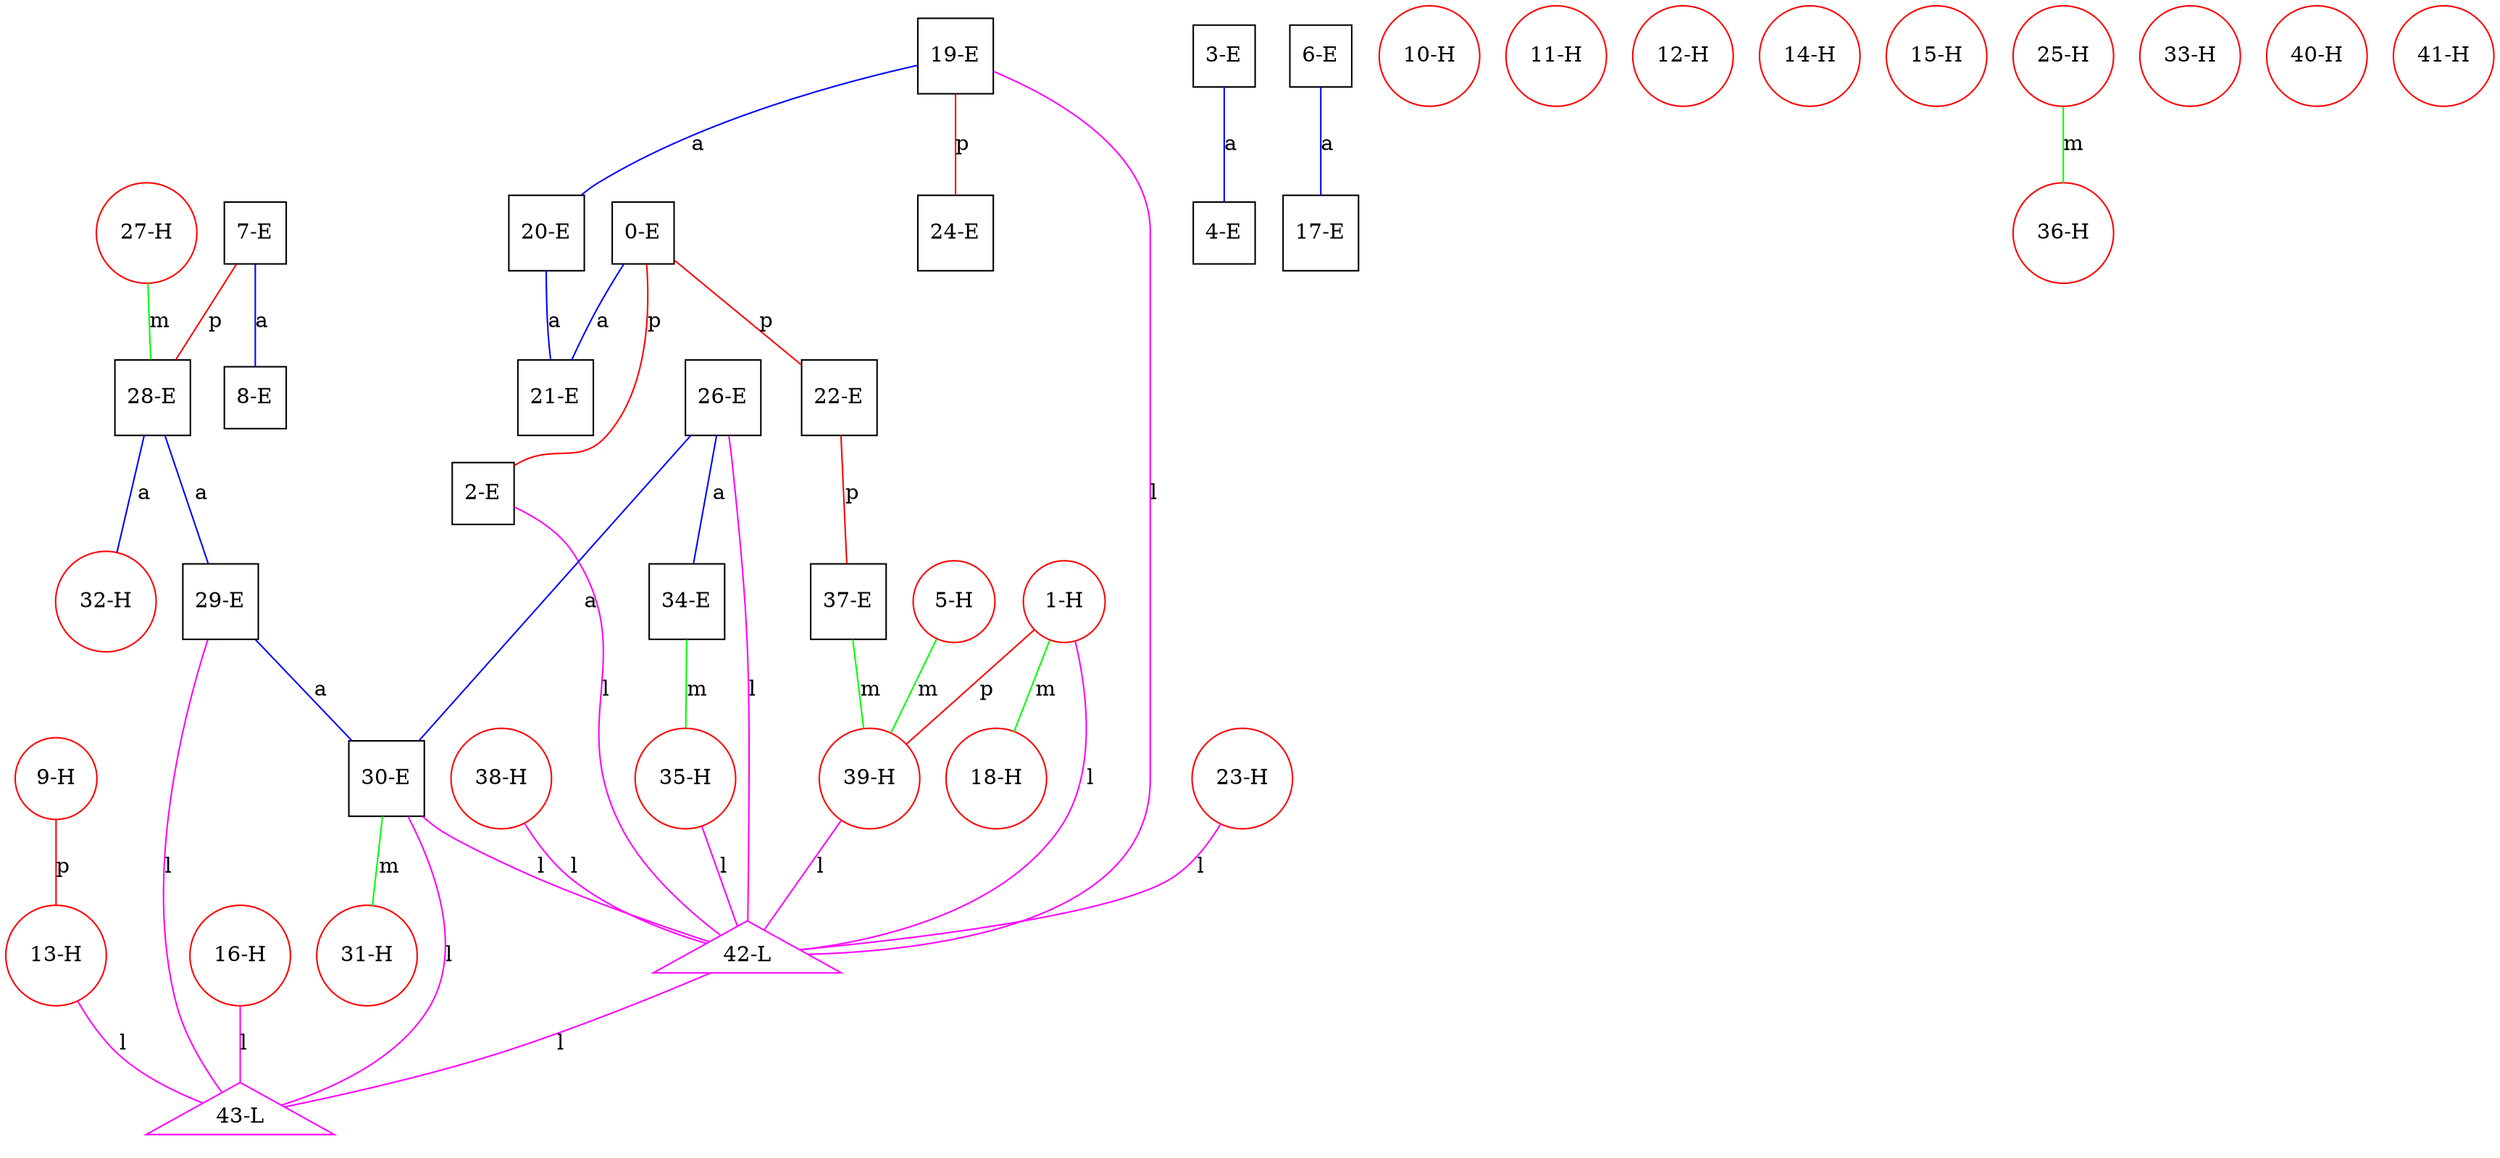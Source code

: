 graph ProteinGraph {
    0 [label="0-E" shape=square color=black];
    1 [label="1-H" shape=circle color=red];
    2 [label="2-E" shape=square color=black];
    3 [label="3-E" shape=square color=black];
    4 [label="4-E" shape=square color=black];
    5 [label="5-H" shape=circle color=red];
    6 [label="6-E" shape=square color=black];
    7 [label="7-E" shape=square color=black];
    8 [label="8-E" shape=square color=black];
    9 [label="9-H" shape=circle color=red];
    10 [label="10-H" shape=circle color=red];
    11 [label="11-H" shape=circle color=red];
    12 [label="12-H" shape=circle color=red];
    13 [label="13-H" shape=circle color=red];
    14 [label="14-H" shape=circle color=red];
    15 [label="15-H" shape=circle color=red];
    16 [label="16-H" shape=circle color=red];
    17 [label="17-E" shape=square color=black];
    18 [label="18-H" shape=circle color=red];
    19 [label="19-E" shape=square color=black];
    20 [label="20-E" shape=square color=black];
    21 [label="21-E" shape=square color=black];
    22 [label="22-E" shape=square color=black];
    23 [label="23-H" shape=circle color=red];
    24 [label="24-E" shape=square color=black];
    25 [label="25-H" shape=circle color=red];
    26 [label="26-E" shape=square color=black];
    27 [label="27-H" shape=circle color=red];
    28 [label="28-E" shape=square color=black];
    29 [label="29-E" shape=square color=black];
    30 [label="30-E" shape=square color=black];
    31 [label="31-H" shape=circle color=red];
    32 [label="32-H" shape=circle color=red];
    33 [label="33-H" shape=circle color=red];
    34 [label="34-E" shape=square color=black];
    35 [label="35-H" shape=circle color=red];
    36 [label="36-H" shape=circle color=red];
    37 [label="37-E" shape=square color=black];
    38 [label="38-H" shape=circle color=red];
    39 [label="39-H" shape=circle color=red];
    40 [label="40-H" shape=circle color=red];
    41 [label="41-H" shape=circle color=red];
    42 [label="42-L" shape=triangle color=magenta];
    43 [label="43-L" shape=triangle color=magenta];
    0 -- 2 [label="p" color=red];
    0 -- 21 [label="a" color=blue];
    0 -- 22 [label="p" color=red];
    1 -- 18 [label="m" color=green];
    1 -- 39 [label="p" color=red];
    1 -- 42 [label="l" color=magenta];
    2 -- 42 [label="l" color=magenta];
    3 -- 4 [label="a" color=blue];
    5 -- 39 [label="m" color=green];
    6 -- 17 [label="a" color=blue];
    7 -- 8 [label="a" color=blue];
    7 -- 28 [label="p" color=red];
    9 -- 13 [label="p" color=red];
    13 -- 43 [label="l" color=magenta];
    16 -- 43 [label="l" color=magenta];
    19 -- 20 [label="a" color=blue];
    19 -- 24 [label="p" color=red];
    19 -- 42 [label="l" color=magenta];
    20 -- 21 [label="a" color=blue];
    22 -- 37 [label="p" color=red];
    23 -- 42 [label="l" color=magenta];
    25 -- 36 [label="m" color=green];
    26 -- 30 [label="a" color=blue];
    26 -- 34 [label="a" color=blue];
    26 -- 42 [label="l" color=magenta];
    27 -- 28 [label="m" color=green];
    28 -- 29 [label="a" color=blue];
    28 -- 32 [label="a" color=blue];
    29 -- 30 [label="a" color=blue];
    29 -- 43 [label="l" color=magenta];
    30 -- 31 [label="m" color=green];
    30 -- 42 [label="l" color=magenta];
    30 -- 43 [label="l" color=magenta];
    34 -- 35 [label="m" color=green];
    35 -- 42 [label="l" color=magenta];
    37 -- 39 [label="m" color=green];
    38 -- 42 [label="l" color=magenta];
    39 -- 42 [label="l" color=magenta];
    42 -- 43 [label="l" color=magenta];
}
